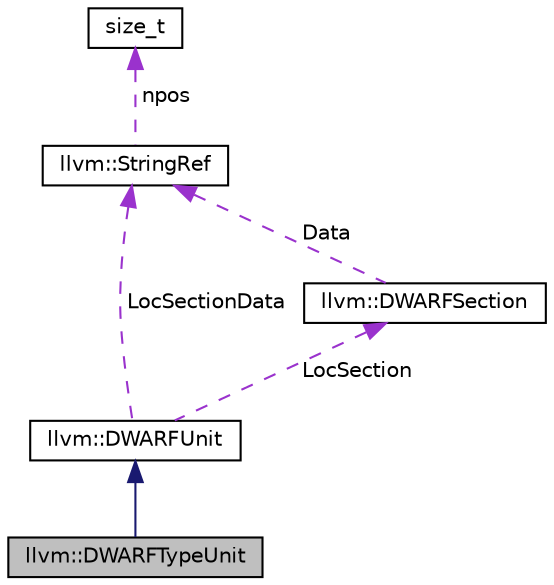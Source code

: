 digraph "llvm::DWARFTypeUnit"
{
 // LATEX_PDF_SIZE
  bgcolor="transparent";
  edge [fontname="Helvetica",fontsize="10",labelfontname="Helvetica",labelfontsize="10"];
  node [fontname="Helvetica",fontsize="10",shape="box"];
  Node1 [label="llvm::DWARFTypeUnit",height=0.2,width=0.4,color="black", fillcolor="grey75", style="filled", fontcolor="black",tooltip=" "];
  Node2 -> Node1 [dir="back",color="midnightblue",fontsize="10",style="solid",fontname="Helvetica"];
  Node2 [label="llvm::DWARFUnit",height=0.2,width=0.4,color="black",URL="$classllvm_1_1DWARFUnit.html",tooltip=" "];
  Node3 -> Node2 [dir="back",color="darkorchid3",fontsize="10",style="dashed",label=" LocSection" ,fontname="Helvetica"];
  Node3 [label="llvm::DWARFSection",height=0.2,width=0.4,color="black",URL="$structllvm_1_1DWARFSection.html",tooltip=" "];
  Node4 -> Node3 [dir="back",color="darkorchid3",fontsize="10",style="dashed",label=" Data" ,fontname="Helvetica"];
  Node4 [label="llvm::StringRef",height=0.2,width=0.4,color="black",URL="$classllvm_1_1StringRef.html",tooltip="StringRef - Represent a constant reference to a string, i.e."];
  Node5 -> Node4 [dir="back",color="darkorchid3",fontsize="10",style="dashed",label=" npos" ,fontname="Helvetica"];
  Node5 [label="size_t",height=0.2,width=0.4,color="black",URL="$classsize__t.html",tooltip=" "];
  Node4 -> Node2 [dir="back",color="darkorchid3",fontsize="10",style="dashed",label=" LocSectionData" ,fontname="Helvetica"];
}
